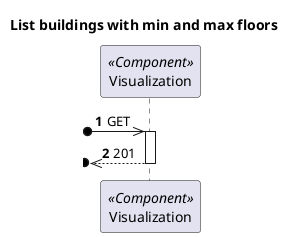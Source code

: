 @startuml
'https://plantuml.com/sequence-diagram

autonumber

skinparam packageStyle rect

title List buildings with min and max floors

participant "Visualization" as MD <<Component>>

?o->> MD : GET

activate MD
?o<<--- MD : 201
deactivate MD
@enduml
